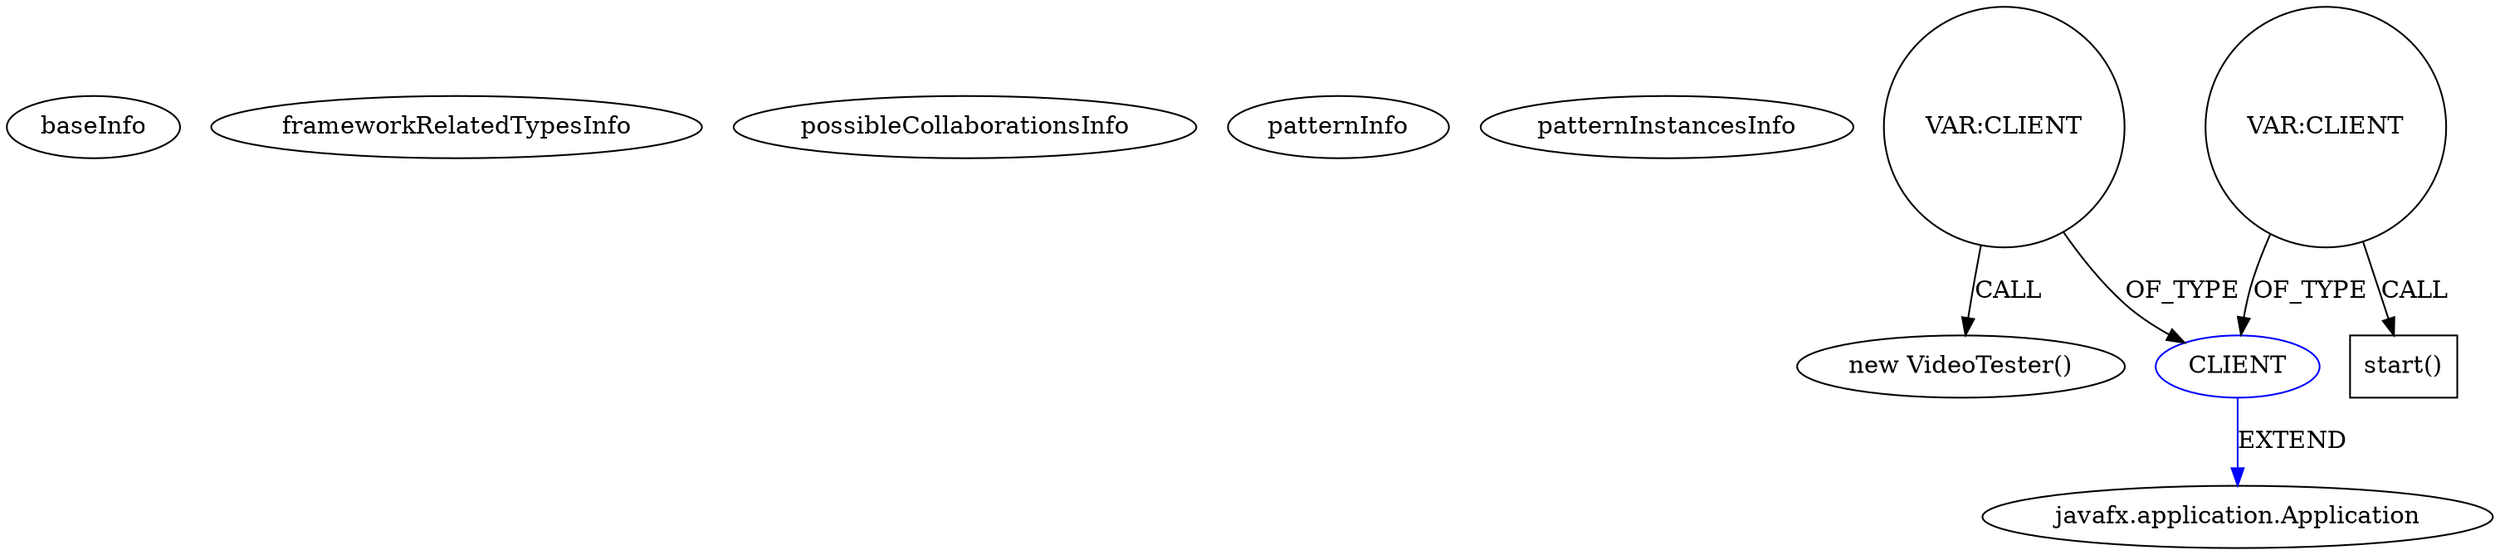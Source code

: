 digraph {
baseInfo[graphId=4458,category="pattern",isAnonymous=false,possibleRelation=false]
frameworkRelatedTypesInfo[]
possibleCollaborationsInfo[]
patternInfo[frequency=2.0,patternRootClient=null]
patternInstancesInfo[0="novosga-painel-fx~/novosga-painel-fx/painel-fx-master/src/org/novosga/painel/client/ui/Controller.java~void initialize(java.net.URL,java.util.ResourceBundle)~3797",1="novosga-painel-fx~/novosga-painel-fx/painel-fx-master/src/org/novosga/painel/client/ui/Controller.java~Controller~3787"]
339[label="new VideoTester()",vertexType="CONSTRUCTOR_CALL",isFrameworkType=false]
340[label="VAR:CLIENT",vertexType="VARIABLE_EXPRESION",isFrameworkType=false,shape=circle]
44[label="CLIENT",vertexType="REFERENCE_CLIENT_CLASS_DECLARATION",isFrameworkType=false,color=blue]
353[label="VAR:CLIENT",vertexType="VARIABLE_EXPRESION",isFrameworkType=false,shape=circle]
354[label="start()",vertexType="INSIDE_CALL",isFrameworkType=false,shape=box]
24[label="javafx.application.Application",vertexType="FRAMEWORK_CLASS_TYPE",isFrameworkType=false]
353->44[label="OF_TYPE"]
44->24[label="EXTEND",color=blue]
340->44[label="OF_TYPE"]
340->339[label="CALL"]
353->354[label="CALL"]
}
